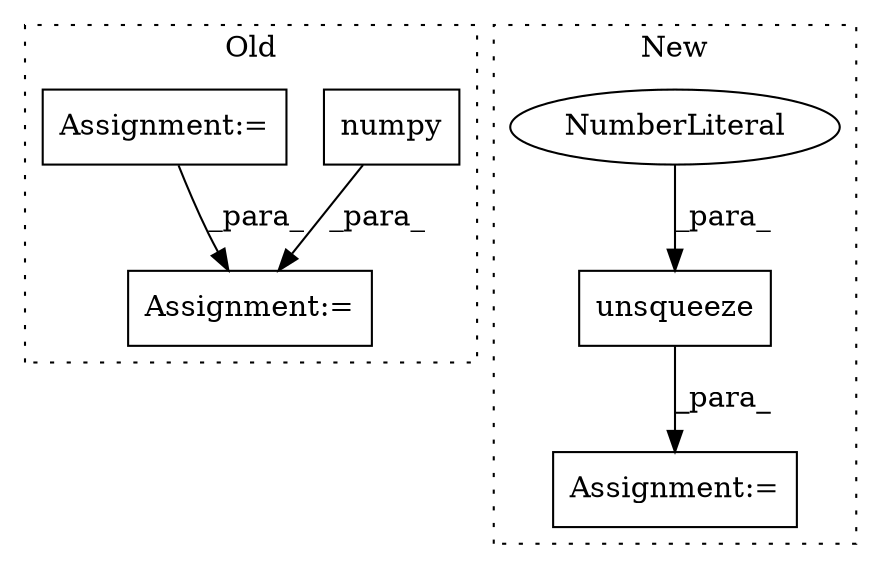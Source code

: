 digraph G {
subgraph cluster0 {
1 [label="numpy" a="32" s="3442" l="7" shape="box"];
5 [label="Assignment:=" a="7" s="3422" l="1" shape="box"];
6 [label="Assignment:=" a="7" s="3321" l="5" shape="box"];
label = "Old";
style="dotted";
}
subgraph cluster1 {
2 [label="unsqueeze" a="32" s="2827,2838" l="10,1" shape="box"];
3 [label="NumberLiteral" a="34" s="2837" l="1" shape="ellipse"];
4 [label="Assignment:=" a="7" s="2824" l="1" shape="box"];
label = "New";
style="dotted";
}
1 -> 5 [label="_para_"];
2 -> 4 [label="_para_"];
3 -> 2 [label="_para_"];
6 -> 5 [label="_para_"];
}
